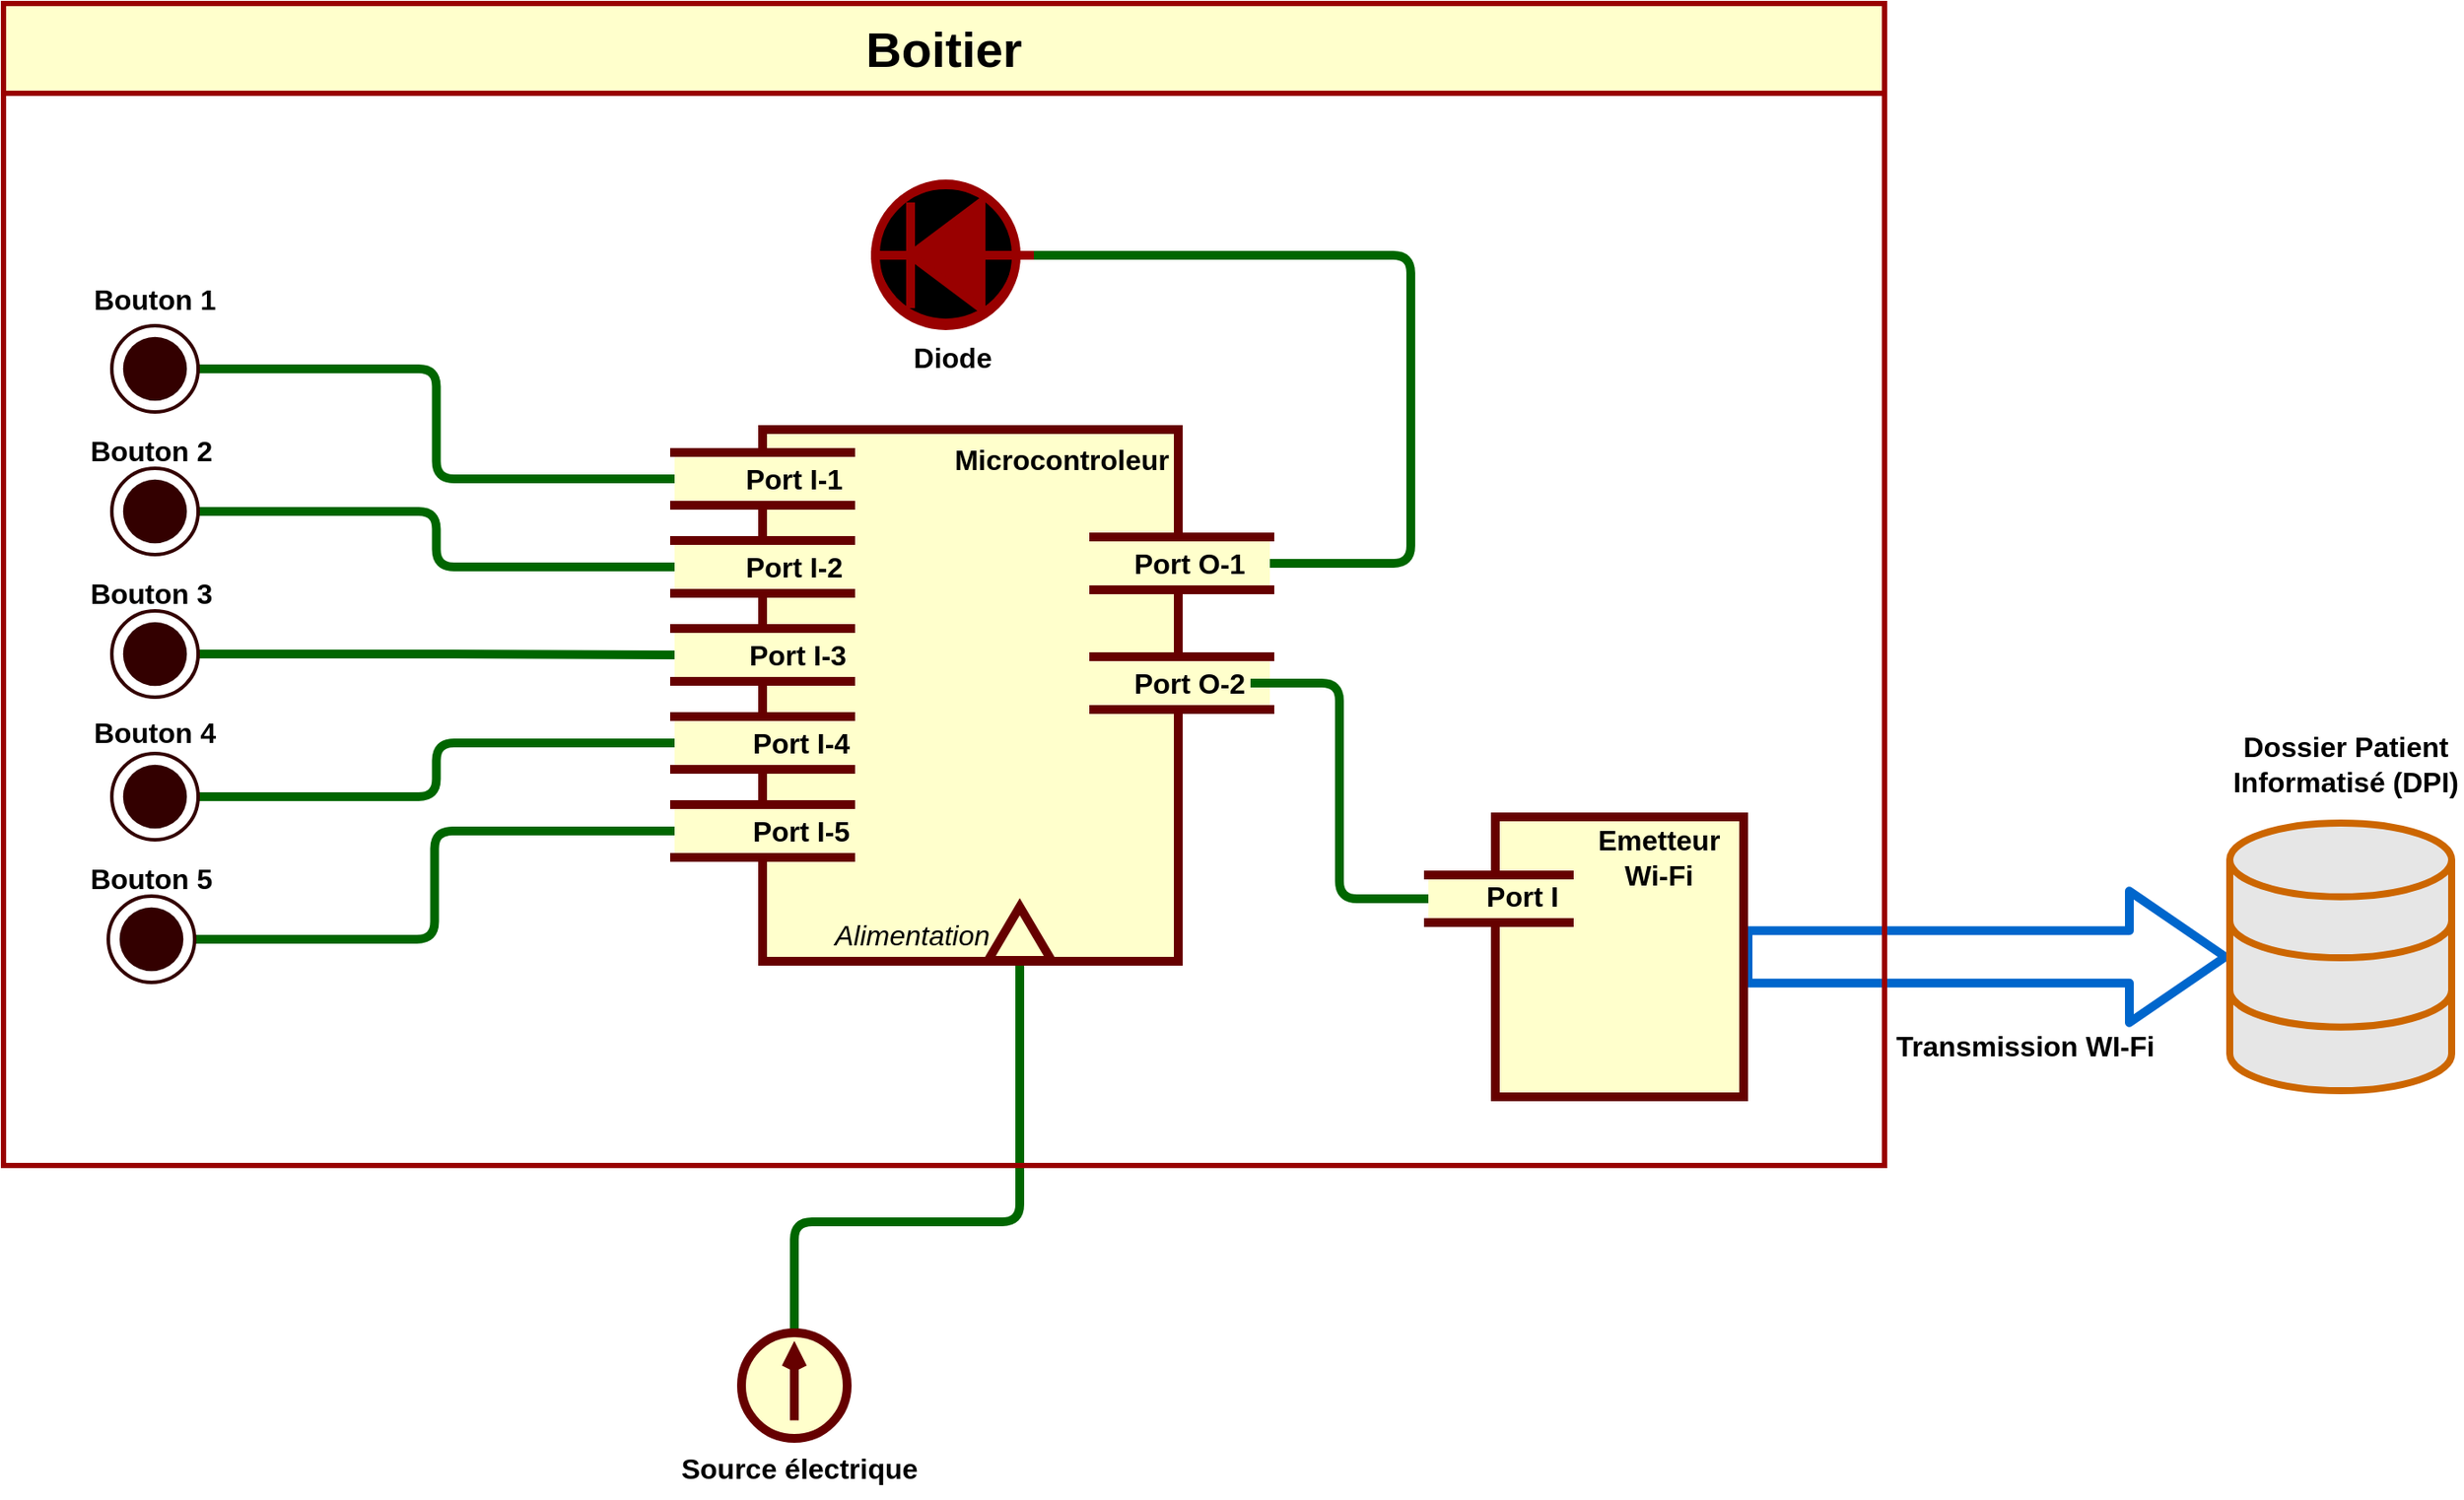 <mxfile>
    <diagram id="I6BqRkUDmOat9lkP2w1a" name="Page-1">
        <mxGraphModel dx="1687" dy="1556" grid="0" gridSize="10" guides="1" tooltips="1" connect="1" arrows="1" fold="1" page="0" pageScale="1" pageWidth="827" pageHeight="1169" background="#FFFFFF" math="0" shadow="0">
            <root>
                <mxCell id="0"/>
                <mxCell id="1" parent="0"/>
                <mxCell id="21" style="edgeStyle=orthogonalEdgeStyle;html=1;fontSize=16;fontColor=#000000;strokeColor=#006600;endArrow=none;endFill=0;endSize=6;strokeWidth=5;" edge="1" parent="1" source="20" target="19">
                    <mxGeometry relative="1" as="geometry">
                        <Array as="points">
                            <mxPoint x="450" y="555"/>
                            <mxPoint x="578" y="555"/>
                        </Array>
                    </mxGeometry>
                </mxCell>
                <mxCell id="20" value="" style="pointerEvents=1;verticalLabelPosition=bottom;shadow=0;dashed=0;align=center;html=1;verticalAlign=top;shape=mxgraph.electrical.signal_sources.source;aspect=fixed;points=[[0.5,0,0],[1,0.5,0],[0.5,1,0],[0,0.5,0]];elSignalType=dc1;strokeColor=#660000;strokeWidth=5;fontSize=16;fontColor=#000000;fillColor=#FFFFCC;gradientColor=none;rotation=-90;" vertex="1" parent="1">
                    <mxGeometry x="420" y="618" width="60" height="60" as="geometry"/>
                </mxCell>
                <mxCell id="23" value="&lt;font style=&quot;font-size: 16px;&quot; color=&quot;#000000&quot;&gt;&lt;b&gt;Source électrique&lt;/b&gt;&lt;/font&gt;" style="text;html=1;strokeColor=none;fillColor=none;align=center;verticalAlign=middle;whiteSpace=wrap;rounded=0;strokeWidth=5;" vertex="1" parent="1">
                    <mxGeometry x="384" y="678" width="138" height="34" as="geometry"/>
                </mxCell>
                <mxCell id="56" value="" style="shape=flexArrow;endArrow=classic;html=1;strokeColor=#0066CC;strokeWidth=5;fontSize=16;fontColor=#000000;endSize=16.5;endWidth=40;width=25.714;" edge="1" parent="1" source="51" target="59">
                    <mxGeometry width="50" height="50" relative="1" as="geometry">
                        <mxPoint x="960" y="601" as="sourcePoint"/>
                        <mxPoint x="1249" y="330" as="targetPoint"/>
                    </mxGeometry>
                </mxCell>
                <mxCell id="58" value="&lt;font style=&quot;font-size: 28px;&quot;&gt;Boitier&lt;/font&gt;" style="swimlane;whiteSpace=wrap;html=1;strokeColor=#990000;strokeWidth=3;fontSize=16;fontColor=#000000;fillColor=#FFFFCC;gradientColor=none;startSize=51;" vertex="1" parent="1">
                    <mxGeometry x="1" y="-137" width="1068" height="660" as="geometry"/>
                </mxCell>
                <mxCell id="3" value="" style="rounded=0;whiteSpace=wrap;html=1;strokeColor=#660000;strokeWidth=5;fillColor=#FFFFCC;gradientColor=none;" vertex="1" parent="58">
                    <mxGeometry x="431" y="242" width="236" height="302" as="geometry"/>
                </mxCell>
                <mxCell id="5" value="" style="html=1;dashed=0;whitespace=wrap;shape=partialRectangle;right=0;left=0;strokeColor=#660000;strokeWidth=5;fillColor=#FFFFCC;gradientColor=none;" vertex="1" parent="58">
                    <mxGeometry x="381" y="255" width="100" height="30" as="geometry"/>
                </mxCell>
                <mxCell id="6" value="" style="html=1;dashed=0;whitespace=wrap;shape=partialRectangle;right=0;left=0;strokeColor=#660000;strokeWidth=5;fillColor=#FFFFCC;gradientColor=none;" vertex="1" parent="58">
                    <mxGeometry x="381" y="305" width="100" height="30" as="geometry"/>
                </mxCell>
                <mxCell id="7" value="" style="html=1;dashed=0;whitespace=wrap;shape=partialRectangle;right=0;left=0;strokeColor=#660000;strokeWidth=5;fillColor=#FFFFCC;gradientColor=none;" vertex="1" parent="58">
                    <mxGeometry x="381" y="355" width="100" height="30" as="geometry"/>
                </mxCell>
                <mxCell id="8" value="" style="html=1;dashed=0;whitespace=wrap;shape=partialRectangle;right=0;left=0;strokeColor=#660000;strokeWidth=5;fillColor=#FFFFCC;gradientColor=none;" vertex="1" parent="58">
                    <mxGeometry x="381" y="405" width="100" height="30" as="geometry"/>
                </mxCell>
                <mxCell id="9" value="" style="html=1;dashed=0;whitespace=wrap;shape=partialRectangle;right=0;left=0;strokeColor=#660000;strokeWidth=5;fillColor=#FFFFCC;gradientColor=none;" vertex="1" parent="58">
                    <mxGeometry x="381" y="455" width="100" height="30" as="geometry"/>
                </mxCell>
                <mxCell id="10" value="&lt;font style=&quot;font-size: 16px;&quot; color=&quot;#000000&quot;&gt;&lt;b&gt;Port I-1&lt;/b&gt;&lt;/font&gt;" style="text;html=1;strokeColor=none;fillColor=none;align=center;verticalAlign=middle;whiteSpace=wrap;rounded=0;strokeWidth=5;" vertex="1" parent="58">
                    <mxGeometry x="419" y="255" width="60" height="30" as="geometry"/>
                </mxCell>
                <mxCell id="11" value="&lt;b style=&quot;color: rgb(0, 0, 0); font-size: 16px;&quot;&gt;Port I-2&lt;/b&gt;" style="text;html=1;strokeColor=none;fillColor=none;align=center;verticalAlign=middle;whiteSpace=wrap;rounded=0;strokeWidth=5;" vertex="1" parent="58">
                    <mxGeometry x="419" y="305" width="60" height="30" as="geometry"/>
                </mxCell>
                <mxCell id="12" value="&lt;b style=&quot;color: rgb(0, 0, 0); font-size: 16px;&quot;&gt;Port I-3&lt;/b&gt;" style="text;html=1;strokeColor=none;fillColor=none;align=center;verticalAlign=middle;whiteSpace=wrap;rounded=0;strokeWidth=5;" vertex="1" parent="58">
                    <mxGeometry x="421" y="355" width="60" height="30" as="geometry"/>
                </mxCell>
                <mxCell id="13" value="&lt;b style=&quot;color: rgb(0, 0, 0); font-size: 16px;&quot;&gt;Port I-4&lt;/b&gt;" style="text;html=1;strokeColor=none;fillColor=none;align=center;verticalAlign=middle;whiteSpace=wrap;rounded=0;strokeWidth=5;" vertex="1" parent="58">
                    <mxGeometry x="423" y="405" width="60" height="30" as="geometry"/>
                </mxCell>
                <mxCell id="14" value="&lt;b style=&quot;color: rgb(0, 0, 0); font-size: 16px;&quot;&gt;Port I-5&lt;/b&gt;" style="text;html=1;strokeColor=none;fillColor=none;align=center;verticalAlign=middle;whiteSpace=wrap;rounded=0;strokeWidth=5;" vertex="1" parent="58">
                    <mxGeometry x="423" y="455" width="60" height="30" as="geometry"/>
                </mxCell>
                <mxCell id="16" value="&lt;font style=&quot;font-size: 16px;&quot; color=&quot;#000000&quot;&gt;&lt;b&gt;Microcontroleur&lt;/b&gt;&lt;/font&gt;" style="text;html=1;strokeColor=none;fillColor=none;align=center;verticalAlign=middle;whiteSpace=wrap;rounded=0;strokeWidth=5;" vertex="1" parent="58">
                    <mxGeometry x="535" y="242" width="132" height="34" as="geometry"/>
                </mxCell>
                <mxCell id="18" value="&lt;font style=&quot;font-size: 16px;&quot; color=&quot;#000000&quot;&gt;&lt;i&gt;Alimentation&lt;/i&gt;&lt;br&gt;&lt;/font&gt;" style="text;html=1;strokeColor=none;fillColor=none;align=center;verticalAlign=middle;whiteSpace=wrap;rounded=0;strokeWidth=5;rotation=0;" vertex="1" parent="58">
                    <mxGeometry x="467" y="514" width="98" height="30" as="geometry"/>
                </mxCell>
                <mxCell id="19" value="" style="triangle;whiteSpace=wrap;html=1;strokeColor=#660000;strokeWidth=5;fontSize=16;fontColor=#000000;fillColor=#FFFFCC;gradientColor=none;rotation=-90;" vertex="1" parent="58">
                    <mxGeometry x="561.75" y="510.25" width="30.5" height="36" as="geometry"/>
                </mxCell>
                <mxCell id="38" style="edgeStyle=orthogonalEdgeStyle;html=1;entryX=0;entryY=0.5;entryDx=0;entryDy=0;strokeColor=#006600;strokeWidth=5;fontSize=16;fontColor=#000000;endArrow=none;endFill=0;endSize=6;" edge="1" parent="58" source="24" target="5">
                    <mxGeometry relative="1" as="geometry"/>
                </mxCell>
                <mxCell id="24" value="" style="dashed=0;labelPosition=right;align=left;shape=mxgraph.gmdl.radiobutton;strokeColor=#330000;fillColor=#330000;strokeWidth=2;aspect=fixed;sketch=0;fontSize=16;fontColor=#000000;" vertex="1" parent="58">
                    <mxGeometry x="61.5" y="183" width="49" height="49" as="geometry"/>
                </mxCell>
                <mxCell id="37" style="edgeStyle=orthogonalEdgeStyle;html=1;entryX=0;entryY=0.5;entryDx=0;entryDy=0;strokeColor=#006600;strokeWidth=5;fontSize=16;fontColor=#000000;endArrow=none;endFill=0;endSize=6;" edge="1" parent="58" source="25" target="6">
                    <mxGeometry relative="1" as="geometry"/>
                </mxCell>
                <mxCell id="25" value="" style="dashed=0;labelPosition=right;align=left;shape=mxgraph.gmdl.radiobutton;strokeColor=#330000;fillColor=#330000;strokeWidth=2;aspect=fixed;sketch=0;fontSize=16;fontColor=#000000;" vertex="1" parent="58">
                    <mxGeometry x="61.5" y="264" width="49" height="49" as="geometry"/>
                </mxCell>
                <mxCell id="36" style="edgeStyle=orthogonalEdgeStyle;html=1;entryX=0;entryY=0.5;entryDx=0;entryDy=0;strokeColor=#006600;strokeWidth=5;fontSize=16;fontColor=#000000;endArrow=none;endFill=0;endSize=6;" edge="1" parent="58" source="26" target="7">
                    <mxGeometry relative="1" as="geometry"/>
                </mxCell>
                <mxCell id="26" value="" style="dashed=0;labelPosition=right;align=left;shape=mxgraph.gmdl.radiobutton;strokeColor=#330000;fillColor=#330000;strokeWidth=2;aspect=fixed;sketch=0;fontSize=16;fontColor=#000000;" vertex="1" parent="58">
                    <mxGeometry x="61.5" y="345" width="49" height="49" as="geometry"/>
                </mxCell>
                <mxCell id="35" style="edgeStyle=orthogonalEdgeStyle;html=1;strokeColor=#006600;strokeWidth=5;fontSize=16;fontColor=#000000;endArrow=none;endFill=0;endSize=6;entryX=0;entryY=0.5;entryDx=0;entryDy=0;" edge="1" parent="58" source="27" target="8">
                    <mxGeometry relative="1" as="geometry"/>
                </mxCell>
                <mxCell id="27" value="" style="dashed=0;labelPosition=right;align=left;shape=mxgraph.gmdl.radiobutton;strokeColor=#330000;fillColor=#330000;strokeWidth=2;aspect=fixed;sketch=0;fontSize=16;fontColor=#000000;" vertex="1" parent="58">
                    <mxGeometry x="61.5" y="426" width="49" height="49" as="geometry"/>
                </mxCell>
                <mxCell id="34" style="edgeStyle=orthogonalEdgeStyle;html=1;strokeColor=#006600;strokeWidth=5;fontSize=16;fontColor=#000000;endArrow=none;endFill=0;endSize=6;entryX=0;entryY=0.5;entryDx=0;entryDy=0;" edge="1" parent="58" source="28" target="9">
                    <mxGeometry relative="1" as="geometry">
                        <mxPoint x="264" y="509" as="targetPoint"/>
                    </mxGeometry>
                </mxCell>
                <mxCell id="28" value="" style="dashed=0;labelPosition=right;align=left;shape=mxgraph.gmdl.radiobutton;strokeColor=#330000;fillColor=#330000;strokeWidth=2;aspect=fixed;sketch=0;fontSize=16;fontColor=#000000;" vertex="1" parent="58">
                    <mxGeometry x="59.5" y="507" width="49" height="49" as="geometry"/>
                </mxCell>
                <mxCell id="29" value="&lt;font style=&quot;font-size: 16px;&quot; color=&quot;#000000&quot;&gt;&lt;b&gt;Bouton 1&lt;/b&gt;&lt;/font&gt;" style="text;html=1;strokeColor=none;fillColor=none;align=center;verticalAlign=middle;whiteSpace=wrap;rounded=0;strokeWidth=5;" vertex="1" parent="58">
                    <mxGeometry x="48" y="153" width="76" height="30" as="geometry"/>
                </mxCell>
                <mxCell id="30" value="&lt;font style=&quot;font-size: 16px;&quot; color=&quot;#000000&quot;&gt;&lt;b&gt;Bouton 2&lt;/b&gt;&lt;/font&gt;" style="text;html=1;strokeColor=none;fillColor=none;align=center;verticalAlign=middle;whiteSpace=wrap;rounded=0;strokeWidth=5;" vertex="1" parent="58">
                    <mxGeometry x="46" y="239" width="76" height="30" as="geometry"/>
                </mxCell>
                <mxCell id="31" value="&lt;font style=&quot;font-size: 16px;&quot; color=&quot;#000000&quot;&gt;&lt;b&gt;Bouton 3&lt;/b&gt;&lt;/font&gt;" style="text;html=1;strokeColor=none;fillColor=none;align=center;verticalAlign=middle;whiteSpace=wrap;rounded=0;strokeWidth=5;" vertex="1" parent="58">
                    <mxGeometry x="46" y="320" width="76" height="30" as="geometry"/>
                </mxCell>
                <mxCell id="32" value="&lt;font style=&quot;font-size: 16px;&quot; color=&quot;#000000&quot;&gt;&lt;b&gt;Bouton 4&lt;/b&gt;&lt;/font&gt;" style="text;html=1;strokeColor=none;fillColor=none;align=center;verticalAlign=middle;whiteSpace=wrap;rounded=0;strokeWidth=5;" vertex="1" parent="58">
                    <mxGeometry x="48" y="399" width="76" height="30" as="geometry"/>
                </mxCell>
                <mxCell id="33" value="&lt;font style=&quot;font-size: 16px;&quot; color=&quot;#000000&quot;&gt;&lt;b&gt;Bouton 5&lt;/b&gt;&lt;/font&gt;" style="text;html=1;strokeColor=none;fillColor=none;align=center;verticalAlign=middle;whiteSpace=wrap;rounded=0;strokeWidth=5;" vertex="1" parent="58">
                    <mxGeometry x="46" y="482" width="76" height="30" as="geometry"/>
                </mxCell>
                <mxCell id="39" value="" style="html=1;dashed=0;whitespace=wrap;shape=partialRectangle;right=0;left=0;strokeColor=#660000;strokeWidth=5;fillColor=#FFFFCC;gradientColor=none;" vertex="1" parent="58">
                    <mxGeometry x="619" y="303" width="100" height="30" as="geometry"/>
                </mxCell>
                <mxCell id="40" value="" style="html=1;dashed=0;whitespace=wrap;shape=partialRectangle;right=0;left=0;strokeColor=#660000;strokeWidth=5;fillColor=#FFFFCC;gradientColor=none;" vertex="1" parent="58">
                    <mxGeometry x="619" y="371" width="100" height="30" as="geometry"/>
                </mxCell>
                <mxCell id="46" style="edgeStyle=orthogonalEdgeStyle;html=1;entryX=0;entryY=0.5;entryDx=0;entryDy=0;entryPerimeter=0;strokeColor=#006600;strokeWidth=5;fontSize=16;fontColor=#000000;endArrow=none;endFill=0;endSize=6;exitX=1;exitY=0.5;exitDx=0;exitDy=0;" edge="1" parent="58" source="39" target="43">
                    <mxGeometry relative="1" as="geometry">
                        <mxPoint x="781" y="341" as="sourcePoint"/>
                        <Array as="points">
                            <mxPoint x="799" y="318"/>
                            <mxPoint x="799" y="143"/>
                            <mxPoint x="585" y="143"/>
                        </Array>
                    </mxGeometry>
                </mxCell>
                <mxCell id="41" value="&lt;b style=&quot;color: rgb(0, 0, 0); font-size: 16px;&quot;&gt;Port O-1&lt;/b&gt;" style="text;html=1;strokeColor=none;fillColor=none;align=center;verticalAlign=middle;whiteSpace=wrap;rounded=0;strokeWidth=5;" vertex="1" parent="58">
                    <mxGeometry x="639" y="303" width="69" height="30" as="geometry"/>
                </mxCell>
                <mxCell id="42" value="&lt;b style=&quot;color: rgb(0, 0, 0); font-size: 16px;&quot;&gt;Port O-2&lt;/b&gt;" style="text;html=1;strokeColor=none;fillColor=none;align=center;verticalAlign=middle;whiteSpace=wrap;rounded=0;strokeWidth=5;" vertex="1" parent="58">
                    <mxGeometry x="639" y="371" width="69" height="30" as="geometry"/>
                </mxCell>
                <mxCell id="51" value="" style="rounded=0;whiteSpace=wrap;html=1;strokeColor=#660000;strokeWidth=5;fillColor=#FFFFCC;gradientColor=none;" vertex="1" parent="58">
                    <mxGeometry x="847" y="462" width="141" height="159" as="geometry"/>
                </mxCell>
                <mxCell id="53" value="" style="html=1;dashed=0;whitespace=wrap;shape=partialRectangle;right=0;left=0;strokeColor=#660000;strokeWidth=5;fillColor=#FFFFCC;gradientColor=none;rotation=0;" vertex="1" parent="58">
                    <mxGeometry x="809" y="495" width="80" height="27" as="geometry"/>
                </mxCell>
                <mxCell id="52" style="edgeStyle=orthogonalEdgeStyle;html=1;strokeColor=#006600;strokeWidth=5;fontSize=16;fontColor=#000000;endArrow=none;endFill=0;endSize=6;entryX=0;entryY=0.5;entryDx=0;entryDy=0;" edge="1" parent="58" source="42" target="53">
                    <mxGeometry relative="1" as="geometry">
                        <mxPoint x="905.5" y="338.75" as="targetPoint"/>
                    </mxGeometry>
                </mxCell>
                <mxCell id="54" value="&lt;b style=&quot;color: rgb(0, 0, 0); font-size: 16px;&quot;&gt;Port I&lt;/b&gt;" style="text;html=1;strokeColor=none;fillColor=none;align=center;verticalAlign=middle;whiteSpace=wrap;rounded=0;strokeWidth=5;" vertex="1" parent="58">
                    <mxGeometry x="828" y="492" width="69" height="30" as="geometry"/>
                </mxCell>
                <mxCell id="55" value="&lt;font style=&quot;font-size: 16px;&quot; color=&quot;#000000&quot;&gt;&lt;b&gt;Emetteur&lt;br&gt;Wi-Fi&lt;br&gt;&lt;/b&gt;&lt;/font&gt;" style="text;html=1;strokeColor=none;fillColor=none;align=center;verticalAlign=middle;whiteSpace=wrap;rounded=0;strokeWidth=5;" vertex="1" parent="58">
                    <mxGeometry x="874" y="468" width="132" height="34" as="geometry"/>
                </mxCell>
                <mxCell id="45" value="" style="group" vertex="1" connectable="0" parent="58">
                    <mxGeometry x="485" y="101" width="100" height="82" as="geometry"/>
                </mxCell>
                <mxCell id="44" value="" style="shape=ellipse;html=1;dashed=0;whitespace=wrap;aspect=fixed;perimeter=ellipsePerimeter;strokeColor=#990000;strokeWidth=2;fontSize=16;fontColor=#000000;fillColor=#000000;gradientColor=none;" vertex="1" parent="45">
                    <mxGeometry x="10.5" width="79" height="79" as="geometry"/>
                </mxCell>
                <mxCell id="49" value="" style="group" vertex="1" connectable="0" parent="45">
                    <mxGeometry x="-1" y="2.0" width="101" height="80" as="geometry"/>
                </mxCell>
                <mxCell id="43" value="" style="pointerEvents=1;fillColor=strokeColor;verticalLabelPosition=bottom;shadow=0;align=center;html=1;verticalAlign=top;shape=mxgraph.electrical.diodes.tunnel_diode_2;strokeColor=#990000;strokeWidth=5;fontSize=16;fontColor=#000000;rotation=-180;" vertex="1" parent="49">
                    <mxGeometry x="1" y="7.105e-15" width="100" height="80" as="geometry"/>
                </mxCell>
                <mxCell id="48" value="" style="rounded=0;whiteSpace=wrap;html=1;strokeColor=none;strokeWidth=2;fontSize=16;fontColor=#000000;fillColor=#FFFFFF;gradientColor=none;" vertex="1" parent="49">
                    <mxGeometry y="28.5" width="8.5" height="21" as="geometry"/>
                </mxCell>
                <mxCell id="50" value="&lt;font style=&quot;font-size: 16px;&quot; color=&quot;#000000&quot;&gt;&lt;b&gt;Diode&lt;/b&gt;&lt;/font&gt;" style="text;html=1;strokeColor=none;fillColor=none;align=center;verticalAlign=middle;whiteSpace=wrap;rounded=0;strokeWidth=5;" vertex="1" parent="58">
                    <mxGeometry x="500.5" y="186" width="76" height="30" as="geometry"/>
                </mxCell>
                <mxCell id="59" value="" style="html=1;verticalLabelPosition=bottom;align=center;labelBackgroundColor=#ffffff;verticalAlign=top;strokeWidth=4;strokeColor=#CC6600;shadow=0;dashed=0;shape=mxgraph.ios7.icons.data;fontSize=28;fontColor=#000000;fillColor=#E6E6E6;gradientColor=none;" vertex="1" parent="1">
                    <mxGeometry x="1265" y="328.45" width="126" height="152.1" as="geometry"/>
                </mxCell>
                <mxCell id="60" value="&lt;font style=&quot;font-size: 16px;&quot; color=&quot;#000000&quot;&gt;&lt;b&gt;Dossier Patient Informatisé (DPI)&lt;br&gt;&lt;/b&gt;&lt;/font&gt;" style="text;html=1;strokeColor=none;fillColor=none;align=center;verticalAlign=middle;whiteSpace=wrap;rounded=0;strokeWidth=5;" vertex="1" parent="1">
                    <mxGeometry x="1265" y="278" width="132" height="34" as="geometry"/>
                </mxCell>
                <mxCell id="61" value="&lt;font style=&quot;font-size: 16px;&quot; color=&quot;#000000&quot;&gt;&lt;b&gt;Transmission WI-Fi&lt;br&gt;&lt;/b&gt;&lt;/font&gt;" style="text;html=1;strokeColor=none;fillColor=none;align=center;verticalAlign=middle;whiteSpace=wrap;rounded=0;strokeWidth=5;" vertex="1" parent="1">
                    <mxGeometry x="1073" y="438" width="152" height="34" as="geometry"/>
                </mxCell>
            </root>
        </mxGraphModel>
    </diagram>
</mxfile>